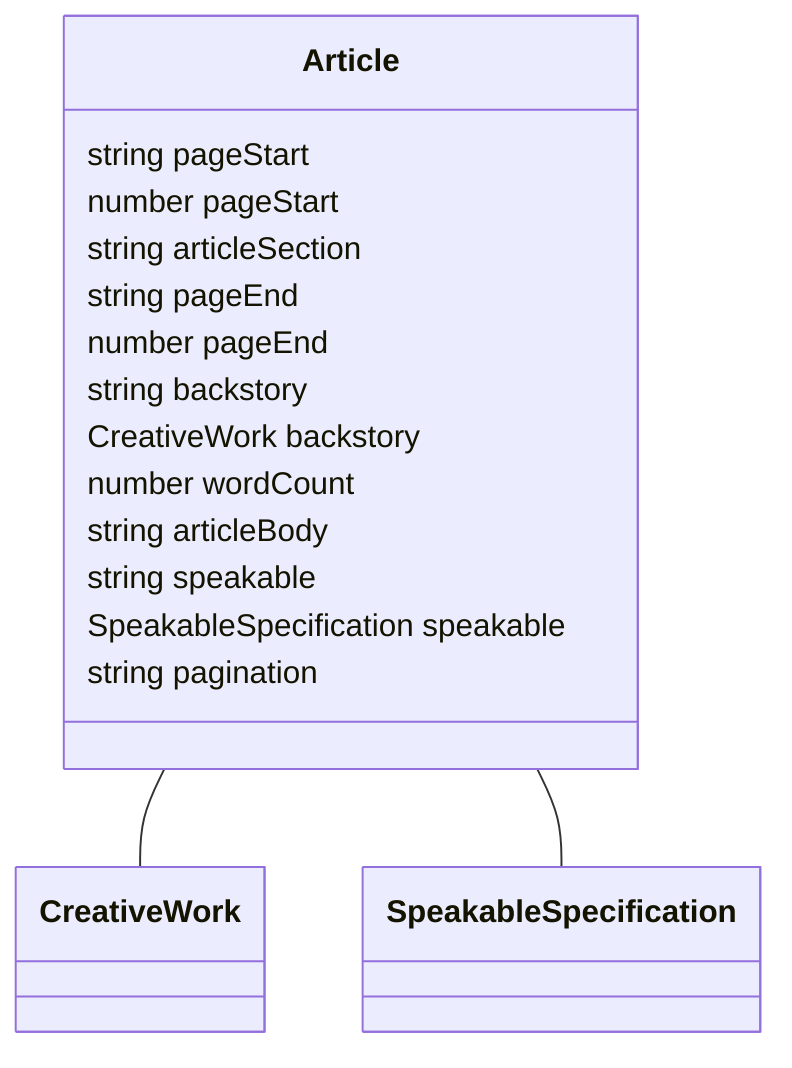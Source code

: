 classDiagram
  Article -- CreativeWork
  Article -- SpeakableSpecification


class Article {

  string pageStart
  number pageStart
  string articleSection
  string pageEnd
  number pageEnd
  string backstory
  CreativeWork backstory
  number wordCount
  string articleBody
  string speakable
  SpeakableSpecification speakable
  string pagination

 }